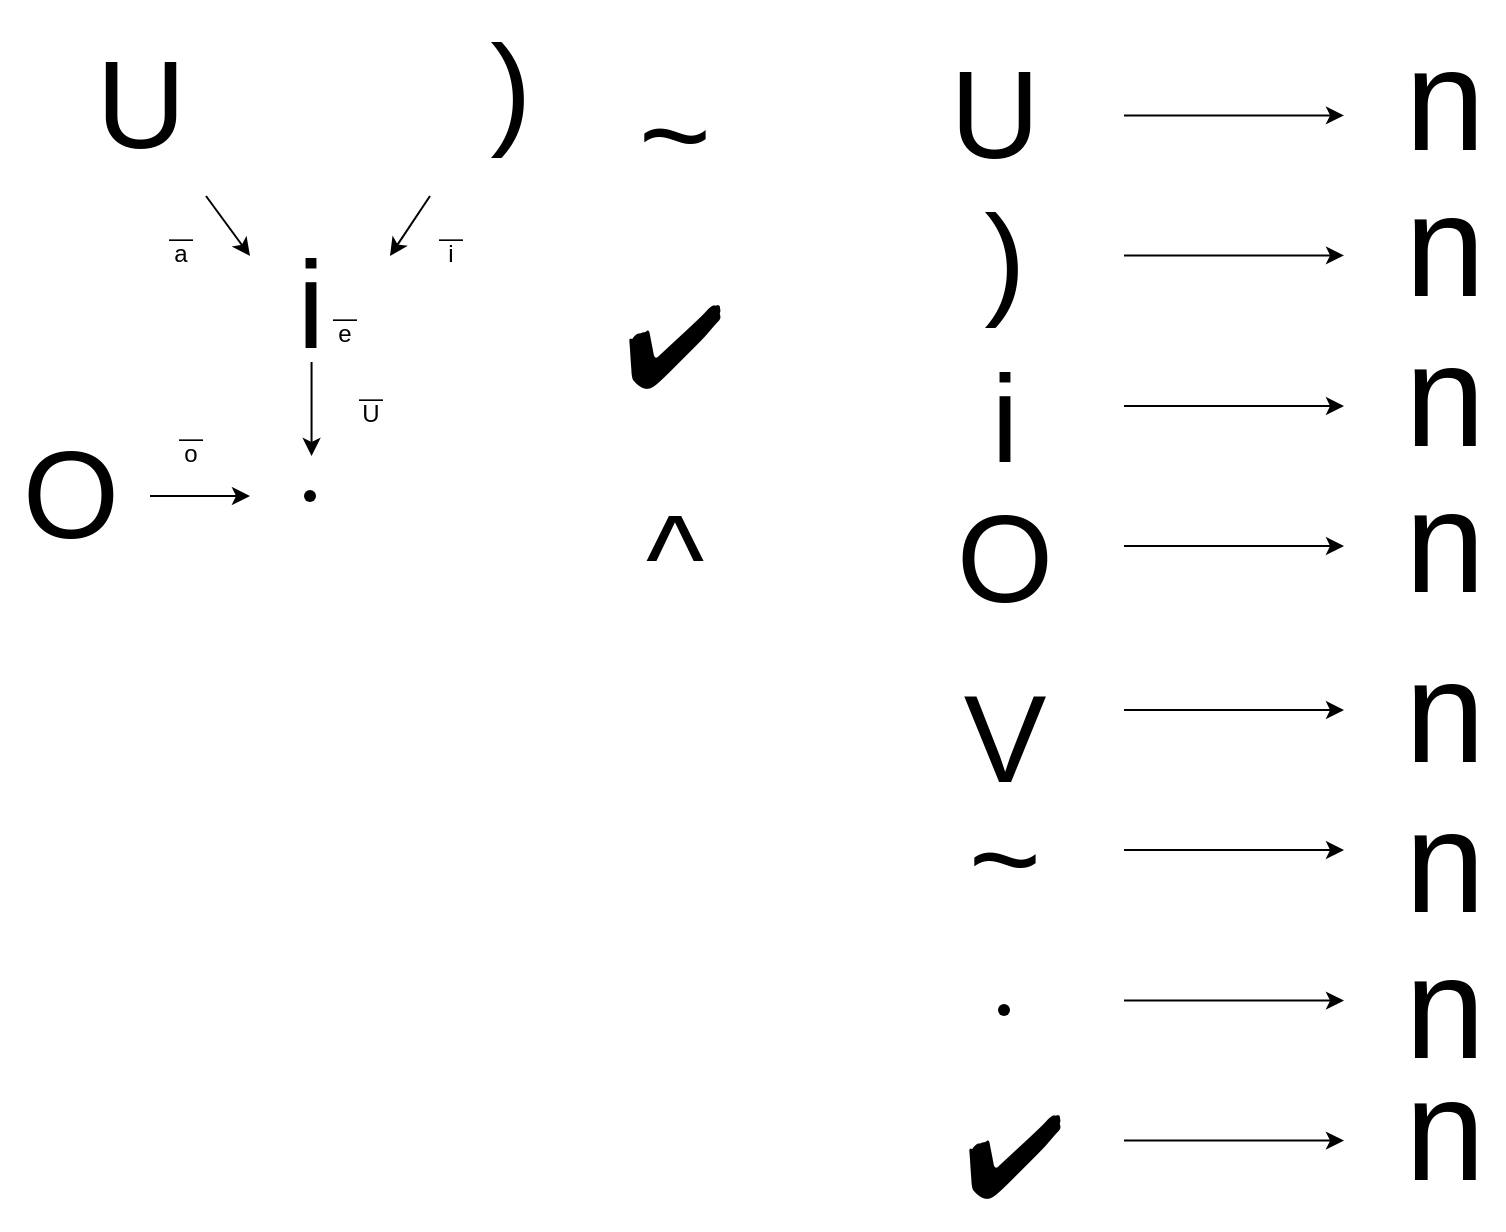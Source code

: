 <mxfile version="21.6.8" type="device">
  <diagram name="Page-1" id="bwK0UIZFsj0zf2Y36u-I">
    <mxGraphModel dx="1242" dy="761" grid="1" gridSize="10" guides="1" tooltips="1" connect="1" arrows="1" fold="1" page="1" pageScale="1" pageWidth="800" pageHeight="800" math="0" shadow="0">
      <root>
        <mxCell id="0" />
        <mxCell id="1" parent="0" />
        <mxCell id="UjoNsz7D0VpmcB1TbgiO-28" value="i" style="text;html=1;align=center;verticalAlign=middle;resizable=0;points=[];autosize=1;strokeColor=none;fillColor=none;fontSize=62;" parent="1" vertex="1">
          <mxGeometry x="158" y="148" width="40" height="90" as="geometry" />
        </mxCell>
        <mxCell id="UjoNsz7D0VpmcB1TbgiO-29" value="U" style="text;html=1;align=center;verticalAlign=middle;resizable=0;points=[];autosize=1;strokeColor=none;fillColor=none;fontSize=62;" parent="1" vertex="1">
          <mxGeometry x="58" y="48" width="70" height="90" as="geometry" />
        </mxCell>
        <mxCell id="UjoNsz7D0VpmcB1TbgiO-30" value=")" style="text;html=1;align=center;verticalAlign=middle;resizable=0;points=[];autosize=1;strokeColor=none;fillColor=none;fontSize=62;" parent="1" vertex="1">
          <mxGeometry x="258" y="40" width="40" height="90" as="geometry" />
        </mxCell>
        <mxCell id="UjoNsz7D0VpmcB1TbgiO-31" value="O" style="text;html=1;align=center;verticalAlign=middle;resizable=0;points=[];autosize=1;strokeColor=none;fillColor=none;fontSize=62;" parent="1" vertex="1">
          <mxGeometry x="23" y="243" width="70" height="90" as="geometry" />
        </mxCell>
        <mxCell id="UjoNsz7D0VpmcB1TbgiO-32" value="✔️" style="text;html=1;align=center;verticalAlign=middle;resizable=0;points=[];autosize=1;strokeColor=none;fillColor=none;fontSize=55;" parent="1" vertex="1">
          <mxGeometry x="320" y="170" width="80" height="80" as="geometry" />
        </mxCell>
        <mxCell id="UjoNsz7D0VpmcB1TbgiO-33" value="~" style="text;html=1;align=center;verticalAlign=middle;resizable=0;points=[];autosize=1;strokeColor=none;fillColor=none;fontSize=62;" parent="1" vertex="1">
          <mxGeometry x="330" y="63" width="60" height="90" as="geometry" />
        </mxCell>
        <mxCell id="UjoNsz7D0VpmcB1TbgiO-34" value="" style="endArrow=classic;html=1;rounded=0;" parent="1" source="UjoNsz7D0VpmcB1TbgiO-29" edge="1">
          <mxGeometry width="50" height="50" relative="1" as="geometry">
            <mxPoint x="118" y="148" as="sourcePoint" />
            <mxPoint x="148" y="168" as="targetPoint" />
          </mxGeometry>
        </mxCell>
        <mxCell id="UjoNsz7D0VpmcB1TbgiO-35" value="" style="shape=waypoint;sketch=0;size=6;pointerEvents=1;points=[];fillColor=none;resizable=0;rotatable=0;perimeter=centerPerimeter;snapToPoint=1;fontSize=27;" parent="1" vertex="1">
          <mxGeometry x="168" y="278" width="20" height="20" as="geometry" />
        </mxCell>
        <mxCell id="UjoNsz7D0VpmcB1TbgiO-36" value="&lt;p style=&quot;line-height: 60%;&quot;&gt;—&lt;br&gt;a&lt;/p&gt;" style="text;html=1;align=center;verticalAlign=middle;resizable=0;points=[];autosize=1;strokeColor=none;fillColor=none;" parent="1" vertex="1">
          <mxGeometry x="93" y="138" width="40" height="50" as="geometry" />
        </mxCell>
        <mxCell id="UjoNsz7D0VpmcB1TbgiO-37" value="&lt;p style=&quot;line-height: 60%;&quot;&gt;—&lt;br&gt;i&lt;/p&gt;" style="text;html=1;align=center;verticalAlign=middle;resizable=0;points=[];autosize=1;strokeColor=none;fillColor=none;" parent="1" vertex="1">
          <mxGeometry x="228" y="138" width="40" height="50" as="geometry" />
        </mxCell>
        <mxCell id="UjoNsz7D0VpmcB1TbgiO-38" value="" style="endArrow=classic;html=1;rounded=0;" parent="1" edge="1">
          <mxGeometry width="50" height="50" relative="1" as="geometry">
            <mxPoint x="238" y="138" as="sourcePoint" />
            <mxPoint x="218" y="168" as="targetPoint" />
          </mxGeometry>
        </mxCell>
        <mxCell id="UjoNsz7D0VpmcB1TbgiO-39" value="" style="endArrow=classic;html=1;rounded=0;" parent="1" edge="1">
          <mxGeometry width="50" height="50" relative="1" as="geometry">
            <mxPoint x="178.78" y="221" as="sourcePoint" />
            <mxPoint x="178.78" y="268" as="targetPoint" />
          </mxGeometry>
        </mxCell>
        <mxCell id="UjoNsz7D0VpmcB1TbgiO-40" value="&lt;p style=&quot;line-height: 60%;&quot;&gt;—&lt;br&gt;U&lt;/p&gt;" style="text;html=1;align=center;verticalAlign=middle;resizable=0;points=[];autosize=1;strokeColor=none;fillColor=none;" parent="1" vertex="1">
          <mxGeometry x="188" y="218" width="40" height="50" as="geometry" />
        </mxCell>
        <mxCell id="UjoNsz7D0VpmcB1TbgiO-41" value="" style="endArrow=classic;html=1;rounded=0;" parent="1" edge="1">
          <mxGeometry width="50" height="50" relative="1" as="geometry">
            <mxPoint x="98" y="288" as="sourcePoint" />
            <mxPoint x="148" y="288" as="targetPoint" />
          </mxGeometry>
        </mxCell>
        <mxCell id="UjoNsz7D0VpmcB1TbgiO-42" value="&lt;p style=&quot;line-height: 60%;&quot;&gt;—&lt;br&gt;o&lt;/p&gt;" style="text;html=1;align=center;verticalAlign=middle;resizable=0;points=[];autosize=1;strokeColor=none;fillColor=none;" parent="1" vertex="1">
          <mxGeometry x="98" y="238" width="40" height="50" as="geometry" />
        </mxCell>
        <mxCell id="5B0sNMSIDLG1Z4UpjkS7-1" value="&lt;p style=&quot;line-height: 60%;&quot;&gt;—&lt;br&gt;e&lt;/p&gt;" style="text;html=1;align=center;verticalAlign=middle;resizable=0;points=[];autosize=1;strokeColor=none;fillColor=none;" parent="1" vertex="1">
          <mxGeometry x="175" y="178" width="40" height="50" as="geometry" />
        </mxCell>
        <mxCell id="X6adg0pOkJI6-cHAakOM-1" value="i" style="text;html=1;align=center;verticalAlign=middle;resizable=0;points=[];autosize=1;strokeColor=none;fillColor=none;fontSize=62;" parent="1" vertex="1">
          <mxGeometry x="505" y="205" width="40" height="90" as="geometry" />
        </mxCell>
        <mxCell id="X6adg0pOkJI6-cHAakOM-2" value="U" style="text;html=1;align=center;verticalAlign=middle;resizable=0;points=[];autosize=1;strokeColor=none;fillColor=none;fontSize=62;" parent="1" vertex="1">
          <mxGeometry x="485" y="53" width="70" height="90" as="geometry" />
        </mxCell>
        <mxCell id="X6adg0pOkJI6-cHAakOM-3" value=")" style="text;html=1;align=center;verticalAlign=middle;resizable=0;points=[];autosize=1;strokeColor=none;fillColor=none;fontSize=62;" parent="1" vertex="1">
          <mxGeometry x="505" y="125" width="40" height="90" as="geometry" />
        </mxCell>
        <mxCell id="X6adg0pOkJI6-cHAakOM-4" value="O" style="text;html=1;align=center;verticalAlign=middle;resizable=0;points=[];autosize=1;strokeColor=none;fillColor=none;fontSize=62;" parent="1" vertex="1">
          <mxGeometry x="490" y="275" width="70" height="90" as="geometry" />
        </mxCell>
        <mxCell id="X6adg0pOkJI6-cHAakOM-15" value="V" style="text;html=1;align=center;verticalAlign=middle;resizable=0;points=[];autosize=1;strokeColor=none;fillColor=none;fontSize=62;" parent="1" vertex="1">
          <mxGeometry x="495" y="365" width="60" height="90" as="geometry" />
        </mxCell>
        <mxCell id="X6adg0pOkJI6-cHAakOM-16" value="~" style="text;html=1;align=center;verticalAlign=middle;resizable=0;points=[];autosize=1;strokeColor=none;fillColor=none;fontSize=62;" parent="1" vertex="1">
          <mxGeometry x="495" y="425" width="60" height="90" as="geometry" />
        </mxCell>
        <mxCell id="X6adg0pOkJI6-cHAakOM-17" value="" style="shape=waypoint;sketch=0;size=6;pointerEvents=1;points=[];fillColor=none;resizable=0;rotatable=0;perimeter=centerPerimeter;snapToPoint=1;fontSize=27;" parent="1" vertex="1">
          <mxGeometry x="515" y="535" width="20" height="20" as="geometry" />
        </mxCell>
        <mxCell id="X6adg0pOkJI6-cHAakOM-24" value="" style="endArrow=classic;html=1;rounded=0;" parent="1" edge="1">
          <mxGeometry width="50" height="50" relative="1" as="geometry">
            <mxPoint x="585" y="97.69" as="sourcePoint" />
            <mxPoint x="695" y="97.69" as="targetPoint" />
          </mxGeometry>
        </mxCell>
        <mxCell id="X6adg0pOkJI6-cHAakOM-25" value="" style="endArrow=classic;html=1;rounded=0;" parent="1" edge="1">
          <mxGeometry width="50" height="50" relative="1" as="geometry">
            <mxPoint x="585" y="167.69" as="sourcePoint" />
            <mxPoint x="695" y="167.69" as="targetPoint" />
          </mxGeometry>
        </mxCell>
        <mxCell id="X6adg0pOkJI6-cHAakOM-26" value="" style="endArrow=classic;html=1;rounded=0;" parent="1" edge="1">
          <mxGeometry width="50" height="50" relative="1" as="geometry">
            <mxPoint x="585" y="243" as="sourcePoint" />
            <mxPoint x="695" y="243" as="targetPoint" />
          </mxGeometry>
        </mxCell>
        <mxCell id="X6adg0pOkJI6-cHAakOM-27" value="" style="endArrow=classic;html=1;rounded=0;" parent="1" edge="1">
          <mxGeometry width="50" height="50" relative="1" as="geometry">
            <mxPoint x="585" y="313" as="sourcePoint" />
            <mxPoint x="695" y="313" as="targetPoint" />
          </mxGeometry>
        </mxCell>
        <mxCell id="X6adg0pOkJI6-cHAakOM-28" value="" style="endArrow=classic;html=1;rounded=0;" parent="1" edge="1">
          <mxGeometry width="50" height="50" relative="1" as="geometry">
            <mxPoint x="585" y="395" as="sourcePoint" />
            <mxPoint x="695" y="395" as="targetPoint" />
          </mxGeometry>
        </mxCell>
        <mxCell id="X6adg0pOkJI6-cHAakOM-29" value="" style="endArrow=classic;html=1;rounded=0;" parent="1" edge="1">
          <mxGeometry width="50" height="50" relative="1" as="geometry">
            <mxPoint x="585" y="465" as="sourcePoint" />
            <mxPoint x="695" y="465" as="targetPoint" />
          </mxGeometry>
        </mxCell>
        <mxCell id="X6adg0pOkJI6-cHAakOM-30" value="" style="endArrow=classic;html=1;rounded=0;" parent="1" edge="1">
          <mxGeometry width="50" height="50" relative="1" as="geometry">
            <mxPoint x="585" y="540.31" as="sourcePoint" />
            <mxPoint x="695" y="540.31" as="targetPoint" />
          </mxGeometry>
        </mxCell>
        <mxCell id="X6adg0pOkJI6-cHAakOM-31" value="" style="endArrow=classic;html=1;rounded=0;" parent="1" edge="1">
          <mxGeometry width="50" height="50" relative="1" as="geometry">
            <mxPoint x="585" y="610.31" as="sourcePoint" />
            <mxPoint x="695" y="610.31" as="targetPoint" />
          </mxGeometry>
        </mxCell>
        <mxCell id="X6adg0pOkJI6-cHAakOM-32" value="^" style="text;html=1;align=center;verticalAlign=middle;resizable=0;points=[];autosize=1;strokeColor=none;fillColor=none;fontSize=62;" parent="1" vertex="1">
          <mxGeometry x="335" y="275" width="50" height="90" as="geometry" />
        </mxCell>
        <mxCell id="X6adg0pOkJI6-cHAakOM-34" value="n" style="text;html=1;align=center;verticalAlign=middle;resizable=0;points=[];autosize=1;strokeColor=none;fillColor=none;fontSize=72;" parent="1" vertex="1">
          <mxGeometry x="715" y="40" width="60" height="100" as="geometry" />
        </mxCell>
        <mxCell id="X6adg0pOkJI6-cHAakOM-35" value="n" style="text;html=1;align=center;verticalAlign=middle;resizable=0;points=[];autosize=1;strokeColor=none;fillColor=none;fontSize=72;" parent="1" vertex="1">
          <mxGeometry x="715" y="113" width="60" height="100" as="geometry" />
        </mxCell>
        <mxCell id="X6adg0pOkJI6-cHAakOM-36" value="n" style="text;html=1;align=center;verticalAlign=middle;resizable=0;points=[];autosize=1;strokeColor=none;fillColor=none;fontSize=72;" parent="1" vertex="1">
          <mxGeometry x="715" y="188" width="60" height="100" as="geometry" />
        </mxCell>
        <mxCell id="X6adg0pOkJI6-cHAakOM-37" value="n" style="text;html=1;align=center;verticalAlign=middle;resizable=0;points=[];autosize=1;strokeColor=none;fillColor=none;fontSize=72;" parent="1" vertex="1">
          <mxGeometry x="715" y="261" width="60" height="100" as="geometry" />
        </mxCell>
        <mxCell id="X6adg0pOkJI6-cHAakOM-38" value="n" style="text;html=1;align=center;verticalAlign=middle;resizable=0;points=[];autosize=1;strokeColor=none;fillColor=none;fontSize=72;" parent="1" vertex="1">
          <mxGeometry x="715" y="346" width="60" height="100" as="geometry" />
        </mxCell>
        <mxCell id="X6adg0pOkJI6-cHAakOM-39" value="n" style="text;html=1;align=center;verticalAlign=middle;resizable=0;points=[];autosize=1;strokeColor=none;fillColor=none;fontSize=72;" parent="1" vertex="1">
          <mxGeometry x="715" y="421" width="60" height="100" as="geometry" />
        </mxCell>
        <mxCell id="X6adg0pOkJI6-cHAakOM-40" value="n" style="text;html=1;align=center;verticalAlign=middle;resizable=0;points=[];autosize=1;strokeColor=none;fillColor=none;fontSize=72;" parent="1" vertex="1">
          <mxGeometry x="715" y="494" width="60" height="100" as="geometry" />
        </mxCell>
        <mxCell id="X6adg0pOkJI6-cHAakOM-41" value="n" style="text;html=1;align=center;verticalAlign=middle;resizable=0;points=[];autosize=1;strokeColor=none;fillColor=none;fontSize=72;" parent="1" vertex="1">
          <mxGeometry x="715" y="555" width="60" height="100" as="geometry" />
        </mxCell>
        <mxCell id="niKhYs8LxsZ_c49V30Fq-2" value="✔️" style="text;html=1;align=center;verticalAlign=middle;resizable=0;points=[];autosize=1;strokeColor=none;fillColor=none;fontSize=55;" vertex="1" parent="1">
          <mxGeometry x="490" y="575" width="80" height="80" as="geometry" />
        </mxCell>
      </root>
    </mxGraphModel>
  </diagram>
</mxfile>
